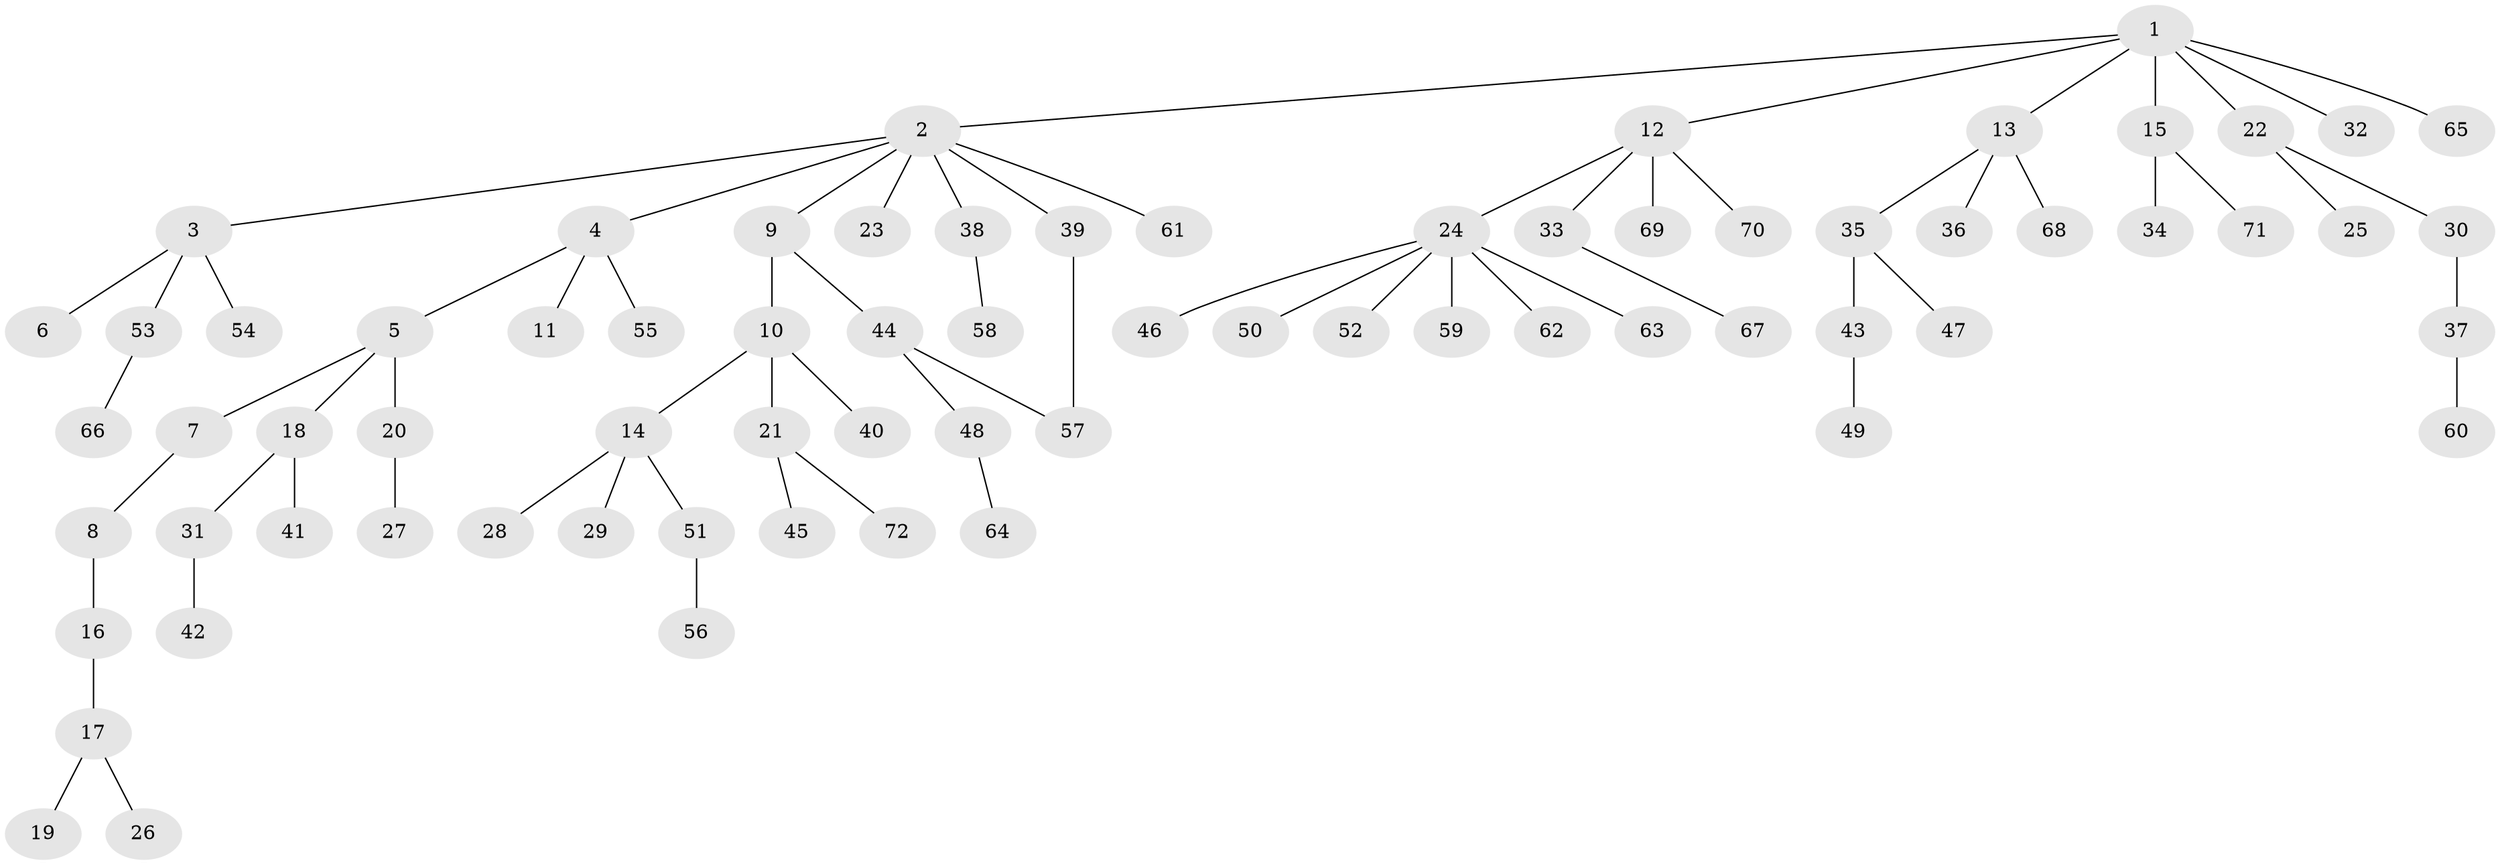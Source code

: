 // Generated by graph-tools (version 1.1) at 2025/10/02/27/25 16:10:52]
// undirected, 72 vertices, 72 edges
graph export_dot {
graph [start="1"]
  node [color=gray90,style=filled];
  1;
  2;
  3;
  4;
  5;
  6;
  7;
  8;
  9;
  10;
  11;
  12;
  13;
  14;
  15;
  16;
  17;
  18;
  19;
  20;
  21;
  22;
  23;
  24;
  25;
  26;
  27;
  28;
  29;
  30;
  31;
  32;
  33;
  34;
  35;
  36;
  37;
  38;
  39;
  40;
  41;
  42;
  43;
  44;
  45;
  46;
  47;
  48;
  49;
  50;
  51;
  52;
  53;
  54;
  55;
  56;
  57;
  58;
  59;
  60;
  61;
  62;
  63;
  64;
  65;
  66;
  67;
  68;
  69;
  70;
  71;
  72;
  1 -- 2;
  1 -- 12;
  1 -- 13;
  1 -- 15;
  1 -- 22;
  1 -- 32;
  1 -- 65;
  2 -- 3;
  2 -- 4;
  2 -- 9;
  2 -- 23;
  2 -- 38;
  2 -- 39;
  2 -- 61;
  3 -- 6;
  3 -- 53;
  3 -- 54;
  4 -- 5;
  4 -- 11;
  4 -- 55;
  5 -- 7;
  5 -- 18;
  5 -- 20;
  7 -- 8;
  8 -- 16;
  9 -- 10;
  9 -- 44;
  10 -- 14;
  10 -- 21;
  10 -- 40;
  12 -- 24;
  12 -- 33;
  12 -- 69;
  12 -- 70;
  13 -- 35;
  13 -- 36;
  13 -- 68;
  14 -- 28;
  14 -- 29;
  14 -- 51;
  15 -- 34;
  15 -- 71;
  16 -- 17;
  17 -- 19;
  17 -- 26;
  18 -- 31;
  18 -- 41;
  20 -- 27;
  21 -- 45;
  21 -- 72;
  22 -- 25;
  22 -- 30;
  24 -- 46;
  24 -- 50;
  24 -- 52;
  24 -- 59;
  24 -- 62;
  24 -- 63;
  30 -- 37;
  31 -- 42;
  33 -- 67;
  35 -- 43;
  35 -- 47;
  37 -- 60;
  38 -- 58;
  39 -- 57;
  43 -- 49;
  44 -- 48;
  44 -- 57;
  48 -- 64;
  51 -- 56;
  53 -- 66;
}
